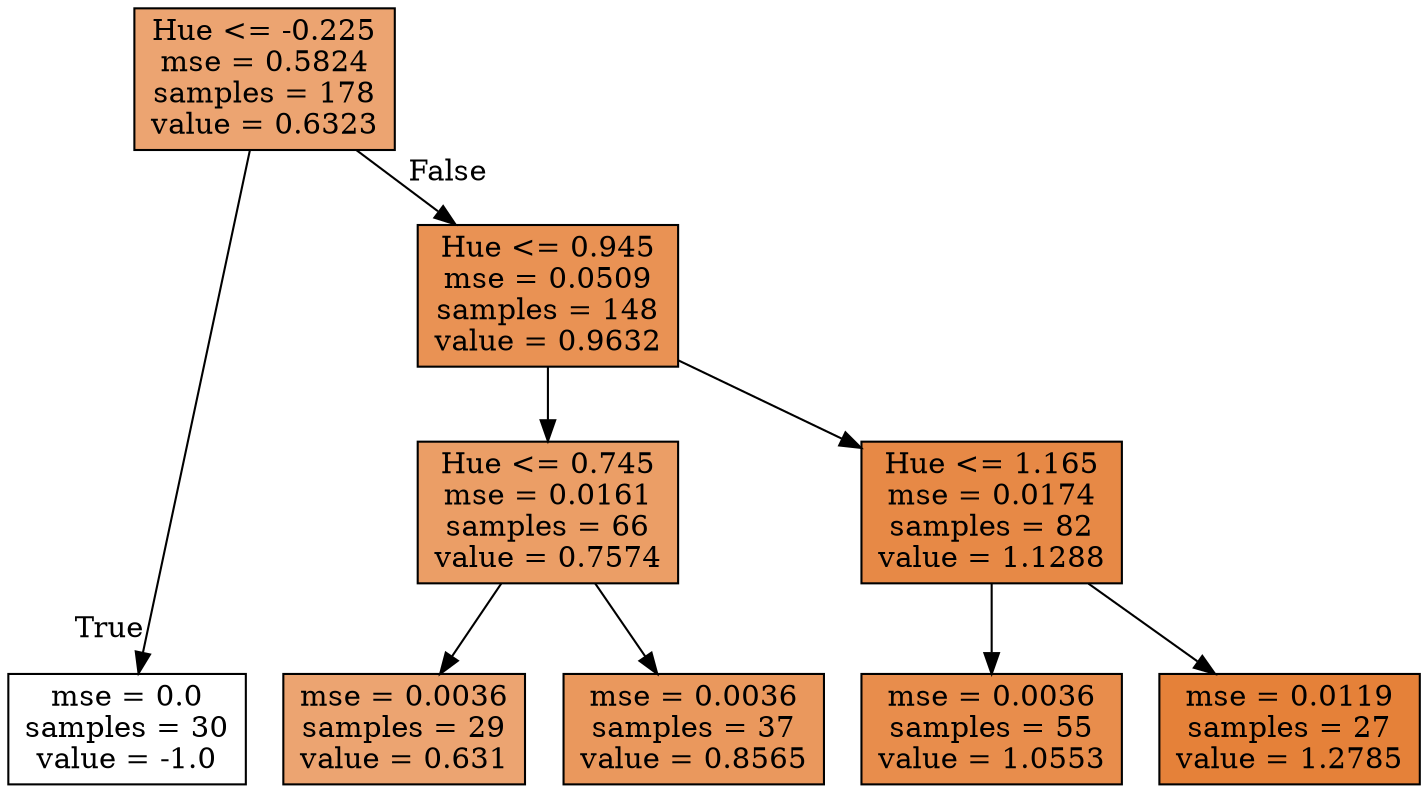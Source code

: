 digraph Tree {
node [shape=box, style="filled", color="black"] ;
graph [ranksep=equally, splines=polyline] ;
0 [label="Hue <= -0.225\nmse = 0.5824\nsamples = 178\nvalue = 0.6323", fillcolor="#e58139b7"] ;
1 [label="mse = 0.0\nsamples = 30\nvalue = -1.0", fillcolor="#e5813900"] ;
0 -> 1 [labeldistance=2.5, labelangle=45, headlabel="True"] ;
2 [label="Hue <= 0.945\nmse = 0.0509\nsamples = 148\nvalue = 0.9632", fillcolor="#e58139dc"] ;
0 -> 2 [labeldistance=2.5, labelangle=-45, headlabel="False"] ;
3 [label="Hue <= 0.745\nmse = 0.0161\nsamples = 66\nvalue = 0.7574", fillcolor="#e58139c5"] ;
2 -> 3 ;
4 [label="mse = 0.0036\nsamples = 29\nvalue = 0.631", fillcolor="#e58139b7"] ;
3 -> 4 ;
5 [label="mse = 0.0036\nsamples = 37\nvalue = 0.8565", fillcolor="#e58139d0"] ;
3 -> 5 ;
6 [label="Hue <= 1.165\nmse = 0.0174\nsamples = 82\nvalue = 1.1288", fillcolor="#e58139ee"] ;
2 -> 6 ;
7 [label="mse = 0.0036\nsamples = 55\nvalue = 1.0553", fillcolor="#e58139e6"] ;
6 -> 7 ;
8 [label="mse = 0.0119\nsamples = 27\nvalue = 1.2785", fillcolor="#e58139ff"] ;
6 -> 8 ;
{rank=same ; 0} ;
{rank=same ; 2} ;
{rank=same ; 3; 6} ;
{rank=same ; 1; 4; 5; 7; 8} ;
}